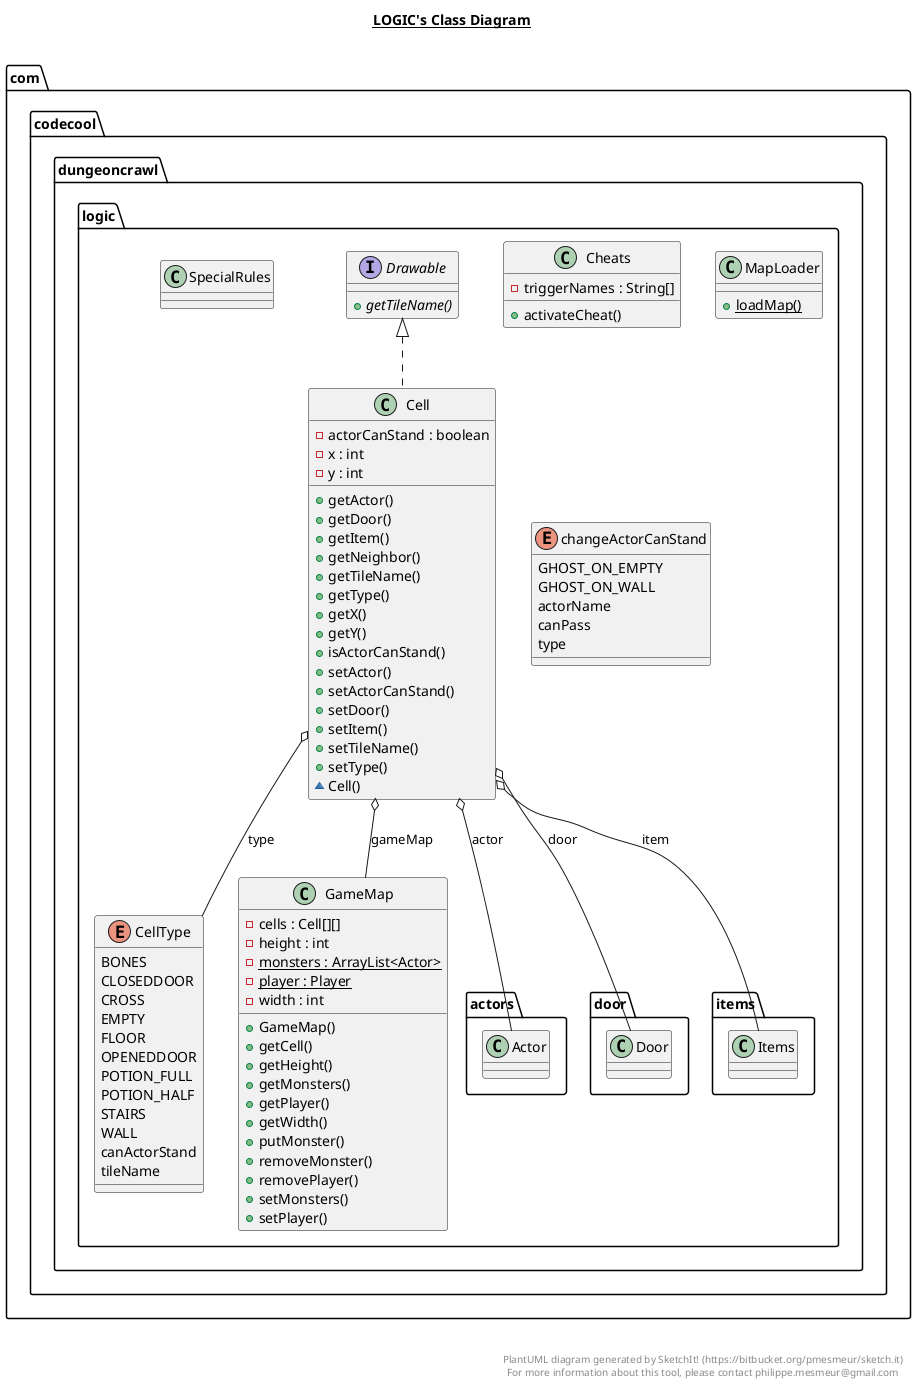 @startuml

title __LOGIC's Class Diagram__\n

  namespace com.codecool.dungeoncrawl {
    namespace logic {
      class com.codecool.dungeoncrawl.logic.Cell {
          - actorCanStand : boolean
          - x : int
          - y : int
          + getActor()
          + getDoor()
          + getItem()
          + getNeighbor()
          + getTileName()
          + getType()
          + getX()
          + getY()
          + isActorCanStand()
          + setActor()
          + setActorCanStand()
          + setDoor()
          + setItem()
          + setTileName()
          + setType()
          ~ Cell()
      }
    }
  }
  

  namespace com.codecool.dungeoncrawl {
    namespace logic {
      enum CellType {
        BONES
        CLOSEDDOOR
        CROSS
        EMPTY
        FLOOR
        OPENEDDOOR
        POTION_FULL
        POTION_HALF
        STAIRS
        WALL
        canActorStand
        tileName
      }
    }
  }
  

  namespace com.codecool.dungeoncrawl {
    namespace logic {
      class com.codecool.dungeoncrawl.logic.Cheats {
          - triggerNames : String[]
          + activateCheat()
      }
    }
  }
  

  namespace com.codecool.dungeoncrawl {
    namespace logic {
      interface com.codecool.dungeoncrawl.logic.Drawable {
          {abstract} + getTileName()
      }
    }
  }
  

  namespace com.codecool.dungeoncrawl {
    namespace logic {
      class com.codecool.dungeoncrawl.logic.GameMap {
          - cells : Cell[][]
          - height : int
          {static} - monsters : ArrayList<Actor>
          {static} - player : Player
          - width : int
          + GameMap()
          + getCell()
          + getHeight()
          + getMonsters()
          + getPlayer()
          + getWidth()
          + putMonster()
          + removeMonster()
          + removePlayer()
          + setMonsters()
          + setPlayer()
      }
    }
  }
  

  namespace com.codecool.dungeoncrawl {
    namespace logic {
      class com.codecool.dungeoncrawl.logic.MapLoader {
          {static} + loadMap()
      }
    }
  }
  

  namespace com.codecool.dungeoncrawl {
    namespace logic {
      class com.codecool.dungeoncrawl.logic.SpecialRules {
      }
    }
  }
  

  namespace com.codecool.dungeoncrawl {
    namespace logic {
      enum changeActorCanStand {
        GHOST_ON_EMPTY
        GHOST_ON_WALL
        actorName
        canPass
        type
      }
    }
  }
  

  com.codecool.dungeoncrawl.logic.Cell .up.|> com.codecool.dungeoncrawl.logic.Drawable
  com.codecool.dungeoncrawl.logic.Cell o-- com.codecool.dungeoncrawl.logic.actors.Actor : actor
  com.codecool.dungeoncrawl.logic.Cell o-- com.codecool.dungeoncrawl.logic.door.Door : door
  com.codecool.dungeoncrawl.logic.Cell o-- com.codecool.dungeoncrawl.logic.GameMap : gameMap
  com.codecool.dungeoncrawl.logic.Cell o-- com.codecool.dungeoncrawl.logic.items.Items : item
  com.codecool.dungeoncrawl.logic.Cell o-- com.codecool.dungeoncrawl.logic.CellType : type
  com.codecool.dungeoncrawl.logic.SpecialRules +-down- com.codecool.dungeoncrawl.logic.SpecialRules.changeActorCanStand
  com.codecool.dungeoncrawl.logic.SpecialRules.changeActorCanStand o-- com.codecool.dungeoncrawl.logic.CellType : type


right footer


PlantUML diagram generated by SketchIt! (https://bitbucket.org/pmesmeur/sketch.it)
For more information about this tool, please contact philippe.mesmeur@gmail.com
endfooter

@enduml
